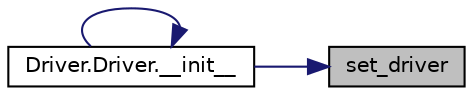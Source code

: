 digraph "set_driver"
{
 // LATEX_PDF_SIZE
  edge [fontname="Helvetica",fontsize="10",labelfontname="Helvetica",labelfontsize="10"];
  node [fontname="Helvetica",fontsize="10",shape=record];
  rankdir="RL";
  Node1 [label="set_driver",height=0.2,width=0.4,color="black", fillcolor="grey75", style="filled", fontcolor="black",tooltip=" "];
  Node1 -> Node2 [dir="back",color="midnightblue",fontsize="10",style="solid",fontname="Helvetica"];
  Node2 [label="Driver.Driver.__init__",height=0.2,width=0.4,color="black", fillcolor="white", style="filled",URL="$d3/d1e/class_driver_1_1_driver.html#a5c309288ded120f802ad2b76ab040cd0",tooltip=" "];
  Node2 -> Node2 [dir="back",color="midnightblue",fontsize="10",style="solid",fontname="Helvetica"];
}
